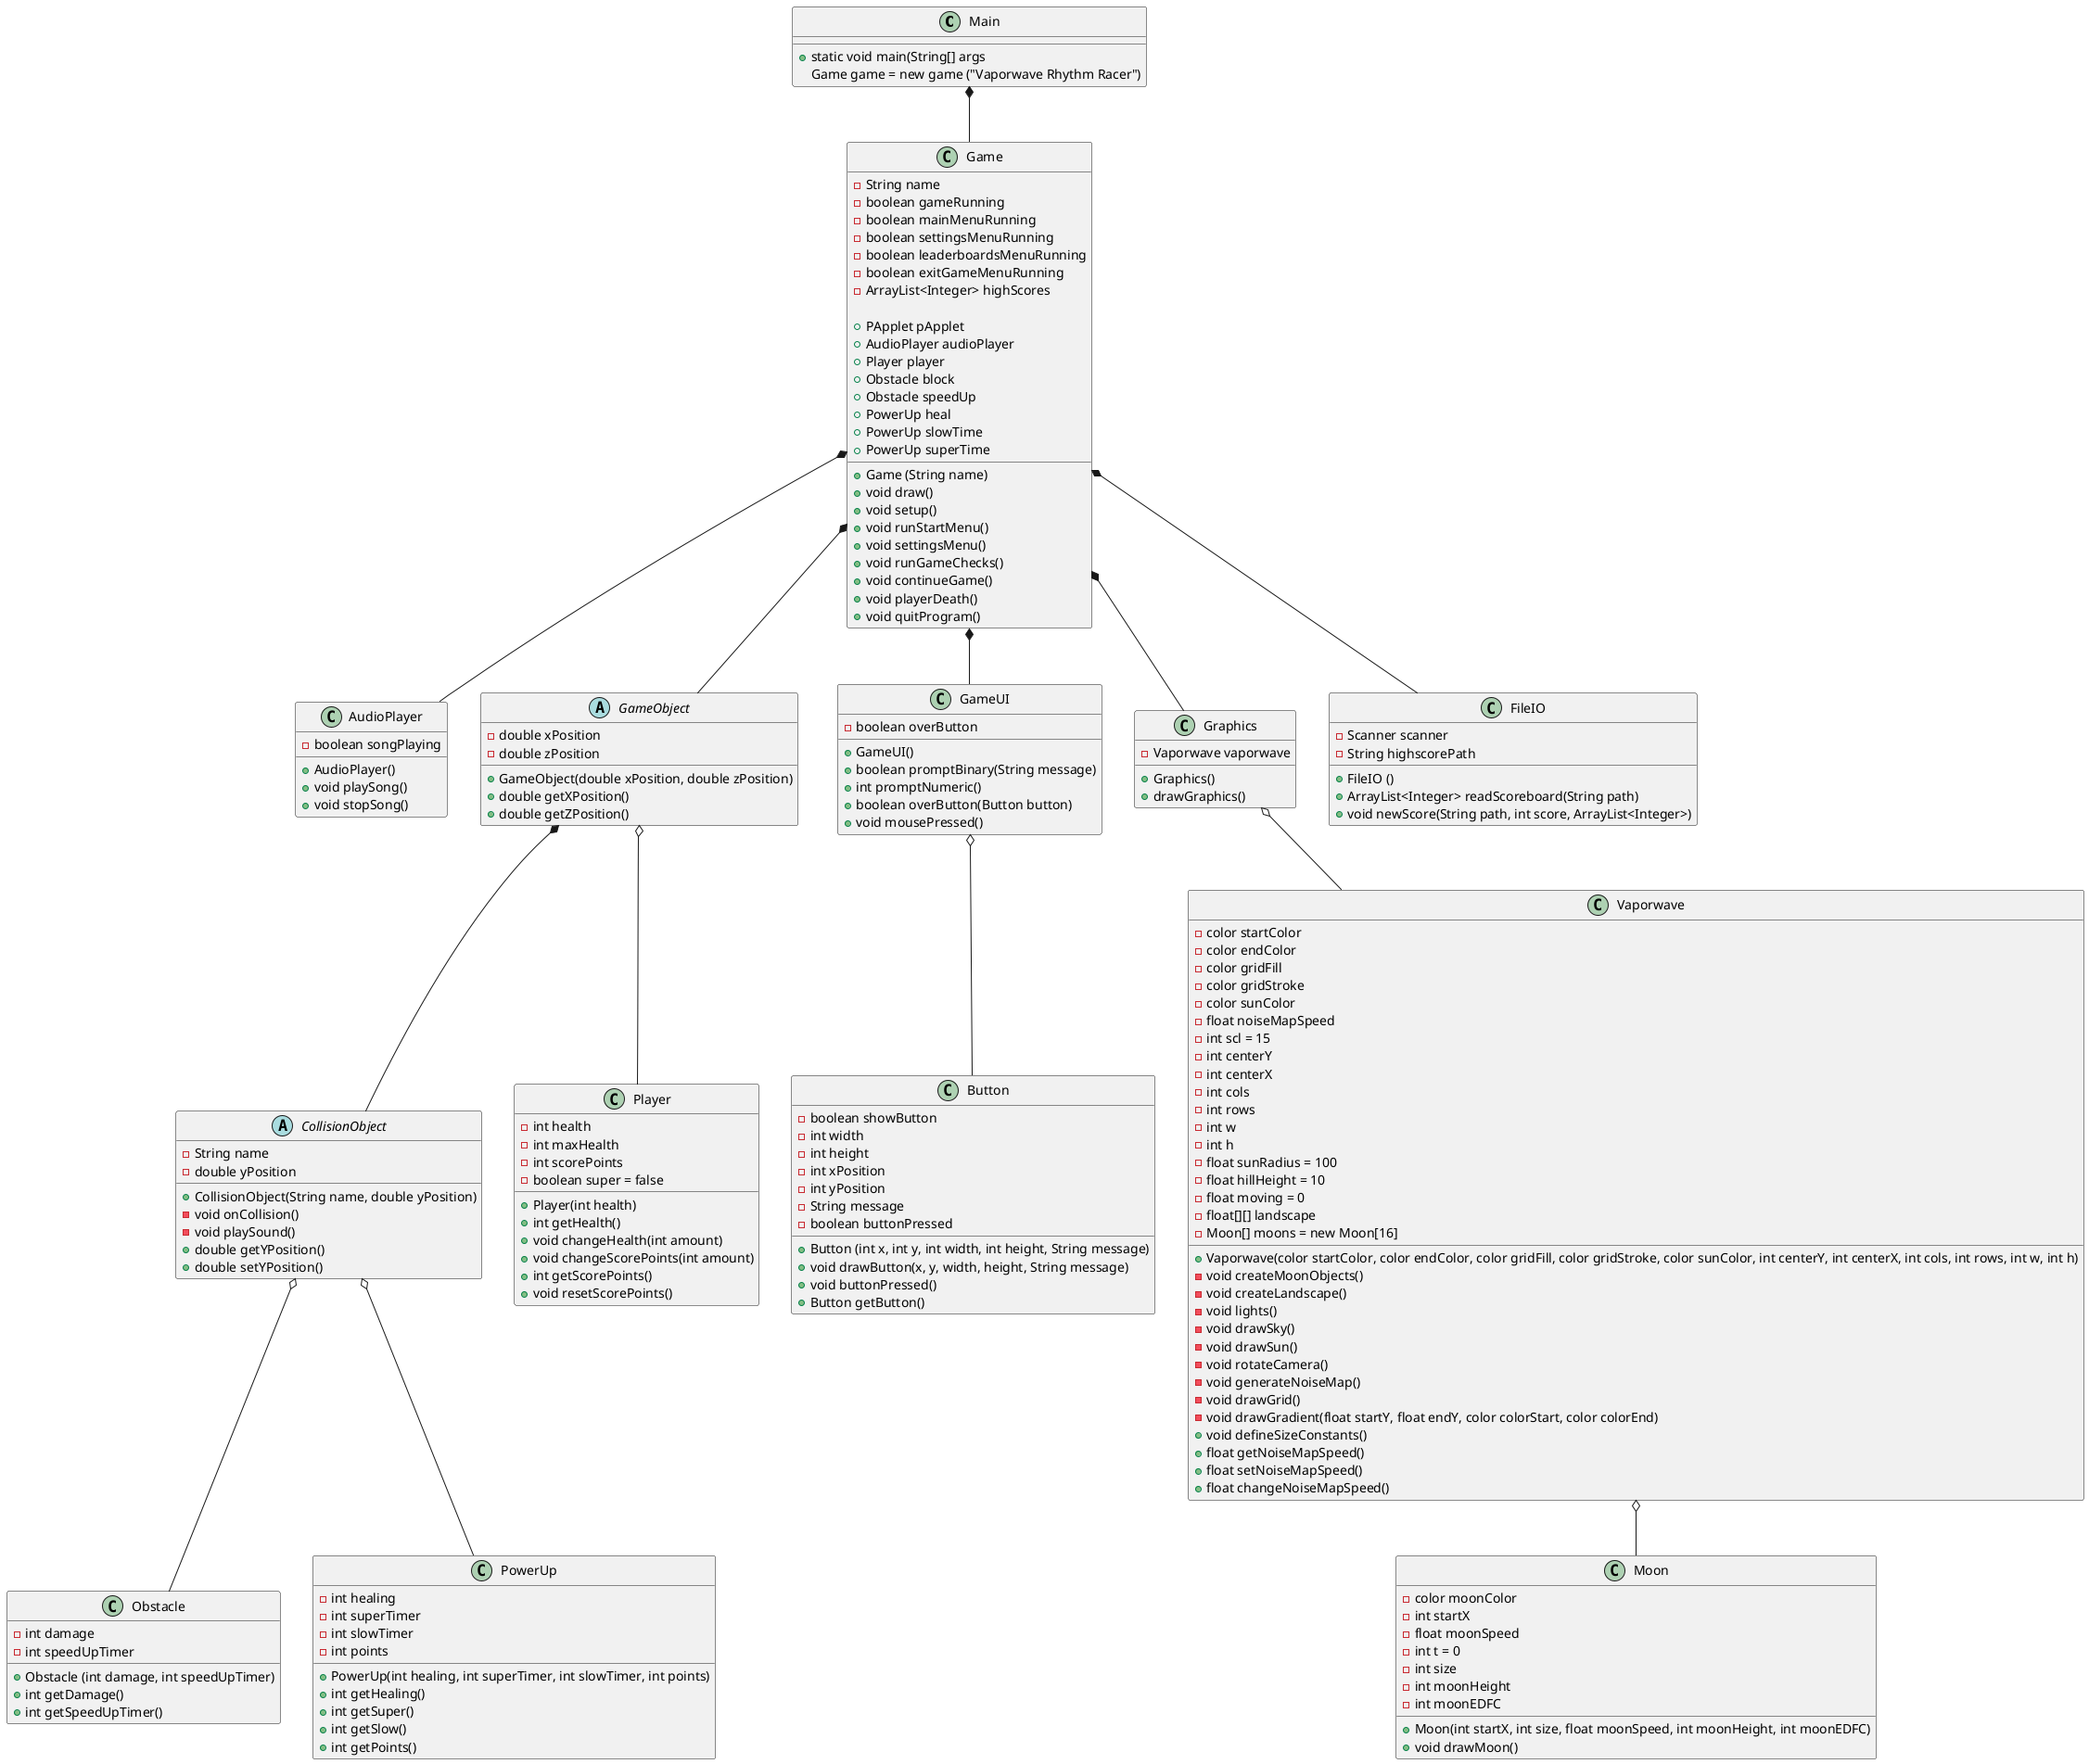 @startuml
'https://plantuml.com/class-diagram

class Main {
+ static void main(String[] args
Game game = new game ("Vaporwave Rhythm Racer")
}

class Game {
- String name
- boolean gameRunning
- boolean mainMenuRunning
- boolean settingsMenuRunning
- boolean leaderboardsMenuRunning
- boolean exitGameMenuRunning
'maybe use tree map
- ArrayList<Integer> highScores

'objects
+ PApplet pApplet
+ AudioPlayer audioPlayer
+ Player player
+ Obstacle block
+ Obstacle speedUp
+ PowerUp heal
+ PowerUp slowTime
+ PowerUp superTime


'constructor
+ Game (String name)
+ void draw()
+ void setup()
+ void runStartMenu()
+ void settingsMenu()
'checks for player collisions
+ void runGameChecks()
+ void continueGame()
+ void playerDeath()
+ void quitProgram()
}

'extra feature for later
class AudioPlayer{
- boolean songPlaying

'constructor
+ AudioPlayer()
+ void playSong()
+ void stopSong()
}

'creates different obstacles
abstract class GameObject{
- double xPosition
- double zPosition

'constructor
+ GameObject(double xPosition, double zPosition)
+ double getXPosition()
+ double getZPosition()
}

abstract class CollisionObject{
- String name
- double yPosition

'constructor
+ CollisionObject(String name, double yPosition)
- void onCollision()
- void playSound()
+ double getYPosition()
+ double setYPosition()
}

'handles the player's input
class Player{
- int health
- int maxHealth
- int scorePoints
- boolean super = false

'constructor, set players health to 3 or w/e we want in the constructor & maxHealth
+ Player(int health)
+ int getHealth()
+ void changeHealth(int amount)
+ void changeScorePoints(int amount)
+ int getScorePoints()
+ void resetScorePoints()
}

class Obstacle{
- int damage
- int speedUpTimer

'constructor
+ Obstacle (int damage, int speedUpTimer)
+ int getDamage()
+ int getSpeedUpTimer()
'- boolean moreObstacles    adds more obstacles to the game for a short time
'- int moreObstaclesTimer
'- boolean hacked   add stuff to the screen that makes it hard to see the game
'- int hackedTimer
}

class PowerUp{
- int healing
- int superTimer
- int slowTimer
- int points

'constructor
+ PowerUp(int healing, int superTimer, int slowTimer, int points)
+ int getHealing()
+ int getSuper()
+ int getSlow()
+ int getPoints()
}

'creates buttons and general UI for the user to interact with
class GameUI{
- boolean overButton

'constructor
+ GameUI()
+ boolean promptBinary(String message)
+ int promptNumeric()
+ boolean overButton(Button button)
+ void mousePressed()
'+ void createSlider()      check processing "Handles" example
}

class Button{
- boolean showButton
- int width
- int height
- int xPosition
- int yPosition
- String message
- boolean buttonPressed

'constructor
+ Button (int x, int y, int width, int height, String message)
+ void drawButton(x, y, width, height, String message)
+ void buttonPressed()
+ Button getButton()
}

class Graphics{
- Vaporwave vaporwave

'constructor
+ Graphics()
+ drawGraphics()
}

class Vaporwave{
- color startColor
- color endColor
- color gridFill
- color gridStroke
- color sunColor
'vi skal have en variabel til spillets fart, altså noiseMapSpeed
- float noiseMapSpeed
- int scl = 15
- int centerY
- int centerX
- int cols
- int rows
- int w
- int h
- float sunRadius = 100
- float hillHeight = 10
- float moving = 0
- float[][] landscape
- Moon[] moons = new Moon[16]
'constructor
+ Vaporwave(color startColor, color endColor, color gridFill, color gridStroke, color sunColor, int centerY, int centerX, int cols, int rows, int w, int h)
- void createMoonObjects()
- void createLandscape()
- void lights()
- void drawSky()
- void drawSun()
- void rotateCamera()
- void generateNoiseMap()
- void drawGrid()
- void drawGradient(float startY, float endY, color colorStart, color colorEnd)
+ void defineSizeConstants()
'De følgende metoder burde kaldes til at få banen til at følge med resten af spillets speed
+ float getNoiseMapSpeed()
+ float setNoiseMapSpeed()
+ float changeNoiseMapSpeed()

}

class Moon{
 - color moonColor
' color moonColor = color(160, 255, 255); check if IntelliJ can do color like this
 - int startX
 - float moonSpeed
 - int t = 0
 - int size
 - int moonHeight
 - int moonEDFC
 'constructor
 + Moon(int startX, int size, float moonSpeed, int moonHeight, int moonEDFC)
 + void drawMoon()
}

'handles highscores
class FileIO{
- Scanner scanner
- String highscorePath

'constructor
+ FileIO ()
' use treeMap to sort list, so that the highest highscore gets displayed in the top
+ ArrayList<Integer> readScoreboard(String path)
+ void newScore(String path, int score, ArrayList<Integer>)
}

Main *-- Game
Game *-- FileIO
Game *-- GameUI
Game *-- GameObject
Game *-- Graphics
Game *-- AudioPlayer
GameObject o-- Player
GameObject *-- CollisionObject
CollisionObject o-- Obstacle
CollisionObject o-- PowerUp
GameUI o-- Button
Graphics o-- Vaporwave
Vaporwave o-- Moon

@enduml